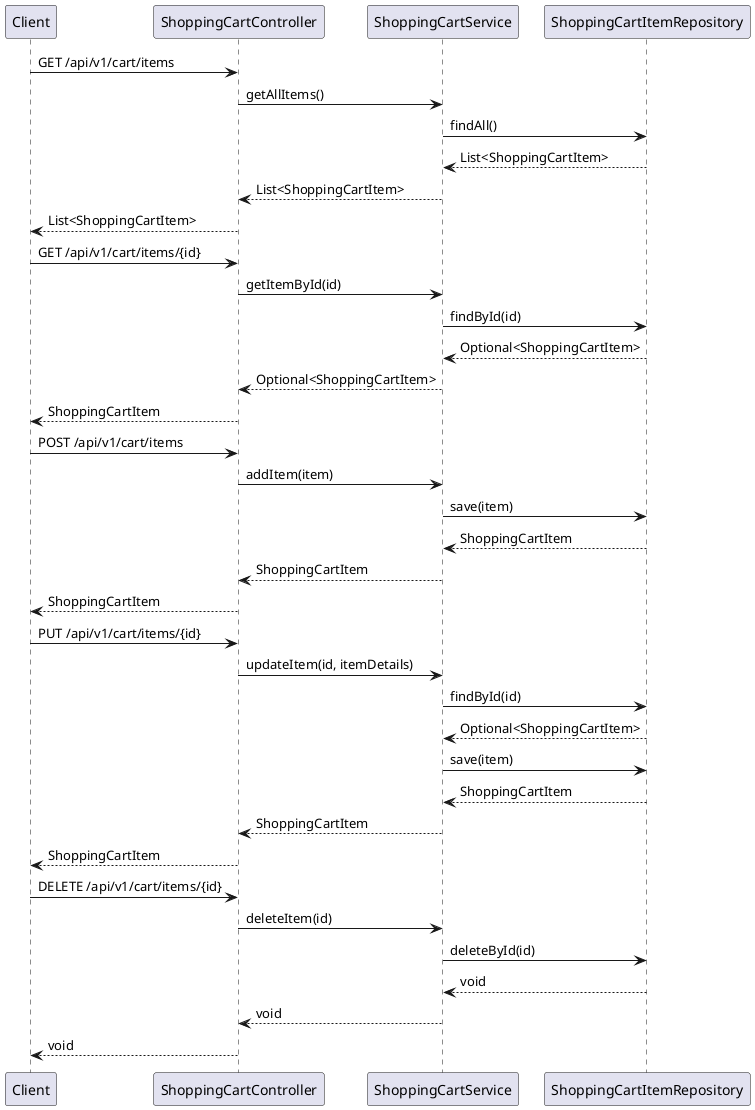 @startuml
Client -> ShoppingCartController: GET /api/v1/cart/items
ShoppingCartController -> ShoppingCartService: getAllItems()
ShoppingCartService -> ShoppingCartItemRepository: findAll()
ShoppingCartItemRepository --> ShoppingCartService: List<ShoppingCartItem>
ShoppingCartService --> ShoppingCartController: List<ShoppingCartItem>
ShoppingCartController --> Client: List<ShoppingCartItem>

Client -> ShoppingCartController: GET /api/v1/cart/items/{id}
ShoppingCartController -> ShoppingCartService: getItemById(id)
ShoppingCartService -> ShoppingCartItemRepository: findById(id)
ShoppingCartItemRepository --> ShoppingCartService: Optional<ShoppingCartItem>
ShoppingCartService --> ShoppingCartController: Optional<ShoppingCartItem>
ShoppingCartController --> Client: ShoppingCartItem

Client -> ShoppingCartController: POST /api/v1/cart/items
ShoppingCartController -> ShoppingCartService: addItem(item)
ShoppingCartService -> ShoppingCartItemRepository: save(item)
ShoppingCartItemRepository --> ShoppingCartService: ShoppingCartItem
ShoppingCartService --> ShoppingCartController: ShoppingCartItem
ShoppingCartController --> Client: ShoppingCartItem

Client -> ShoppingCartController: PUT /api/v1/cart/items/{id}
ShoppingCartController -> ShoppingCartService: updateItem(id, itemDetails)
ShoppingCartService -> ShoppingCartItemRepository: findById(id)
ShoppingCartItemRepository --> ShoppingCartService: Optional<ShoppingCartItem>
ShoppingCartService -> ShoppingCartItemRepository: save(item)
ShoppingCartItemRepository --> ShoppingCartService: ShoppingCartItem
ShoppingCartService --> ShoppingCartController: ShoppingCartItem
ShoppingCartController --> Client: ShoppingCartItem

Client -> ShoppingCartController: DELETE /api/v1/cart/items/{id}
ShoppingCartController -> ShoppingCartService: deleteItem(id)
ShoppingCartService -> ShoppingCartItemRepository: deleteById(id)
ShoppingCartItemRepository --> ShoppingCartService: void
ShoppingCartService --> ShoppingCartController: void
ShoppingCartController --> Client: void
@enduml
